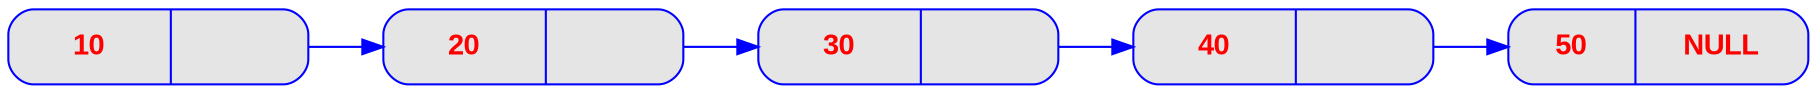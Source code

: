 digraph liste { 
graph [ 
	rankdir = "LR" 
] 

node [ 
	fontname = "Arial bold"
	fontsize = "14" 
	fontcolor = "red" 
	style = "rounded, filled" 
	shape = "record" 
	fillcolor = "grey90" 
	color = "blue" 
	width = "2" 
] 

edge [ 
	color = "blue" 
] 


"ID_0001" [label = "{<elt> 10  | <next> }"];
"ID_0001" : next -> "ID_0002";
"ID_0002" [label = "{<elt> 20  | <next> }"];
"ID_0002" : next -> "ID_0003";
"ID_0003" [label = "{<elt> 30  | <next> }"];
"ID_0003" : next -> "ID_0004";
"ID_0004" [label = "{<elt> 40  | <next> }"];
"ID_0004" : next -> "ID_0005";
"ID_0005" [label = "{<elt> 50  | <next> NULL }"];
}